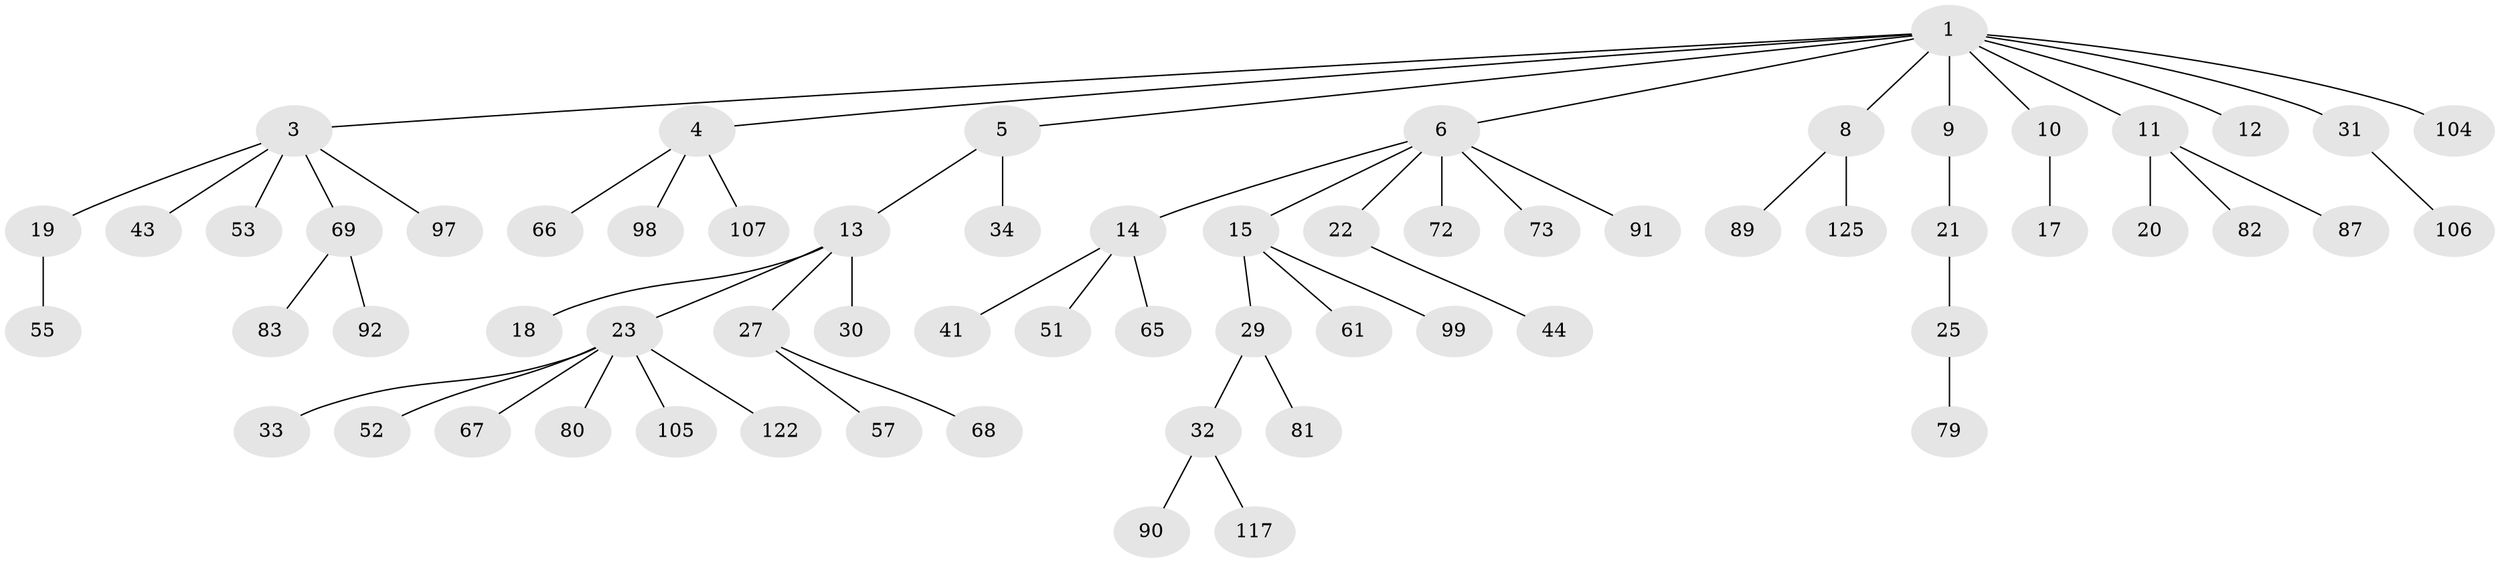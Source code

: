 // original degree distribution, {6: 0.03125, 7: 0.0078125, 5: 0.03125, 3: 0.1015625, 4: 0.0703125, 2: 0.2421875, 1: 0.515625}
// Generated by graph-tools (version 1.1) at 2025/54/03/05/25 16:54:47]
// undirected, 64 vertices, 63 edges
graph export_dot {
graph [start="1"]
  node [color=gray90,style=filled];
  1 [super="+2"];
  3 [super="+47+42"];
  4 [super="+39+75"];
  5;
  6 [super="+7"];
  8 [super="+48+112"];
  9 [super="+118"];
  10;
  11 [super="+26"];
  12;
  13;
  14 [super="+84+60"];
  15 [super="+16"];
  17 [super="+62+74"];
  18;
  19;
  20;
  21;
  22;
  23 [super="+24+35+49"];
  25 [super="+45+85"];
  27 [super="+114"];
  29 [super="+113"];
  30 [super="+50"];
  31;
  32 [super="+78+56"];
  33 [super="+38"];
  34;
  41 [super="+86+76"];
  43 [super="+54"];
  44;
  51;
  52;
  53 [super="+96"];
  55;
  57 [super="+77"];
  61;
  65 [super="+100+102+70"];
  66 [super="+110"];
  67 [super="+71"];
  68;
  69 [super="+94"];
  72;
  73 [super="+127"];
  79 [super="+95"];
  80;
  81;
  82;
  83;
  87;
  89;
  90;
  91 [super="+109"];
  92;
  97;
  98;
  99 [super="+123"];
  104;
  105;
  106;
  107;
  117;
  122 [super="+124"];
  125;
  1 -- 3;
  1 -- 6;
  1 -- 8;
  1 -- 9;
  1 -- 12;
  1 -- 4;
  1 -- 5;
  1 -- 104;
  1 -- 10;
  1 -- 11;
  1 -- 31;
  3 -- 19;
  3 -- 43;
  3 -- 53;
  3 -- 97;
  3 -- 69;
  4 -- 98;
  4 -- 107;
  4 -- 66;
  5 -- 13;
  5 -- 34;
  6 -- 22;
  6 -- 72;
  6 -- 73;
  6 -- 91;
  6 -- 14;
  6 -- 15;
  8 -- 89;
  8 -- 125;
  9 -- 21;
  10 -- 17;
  11 -- 20;
  11 -- 82;
  11 -- 87;
  13 -- 18;
  13 -- 23;
  13 -- 27;
  13 -- 30;
  14 -- 41;
  14 -- 51;
  14 -- 65;
  15 -- 29;
  15 -- 99;
  15 -- 61;
  19 -- 55;
  21 -- 25;
  22 -- 44;
  23 -- 80;
  23 -- 33;
  23 -- 52;
  23 -- 105;
  23 -- 122;
  23 -- 67;
  25 -- 79;
  27 -- 57;
  27 -- 68;
  29 -- 32;
  29 -- 81;
  31 -- 106;
  32 -- 90;
  32 -- 117;
  69 -- 83;
  69 -- 92;
}

